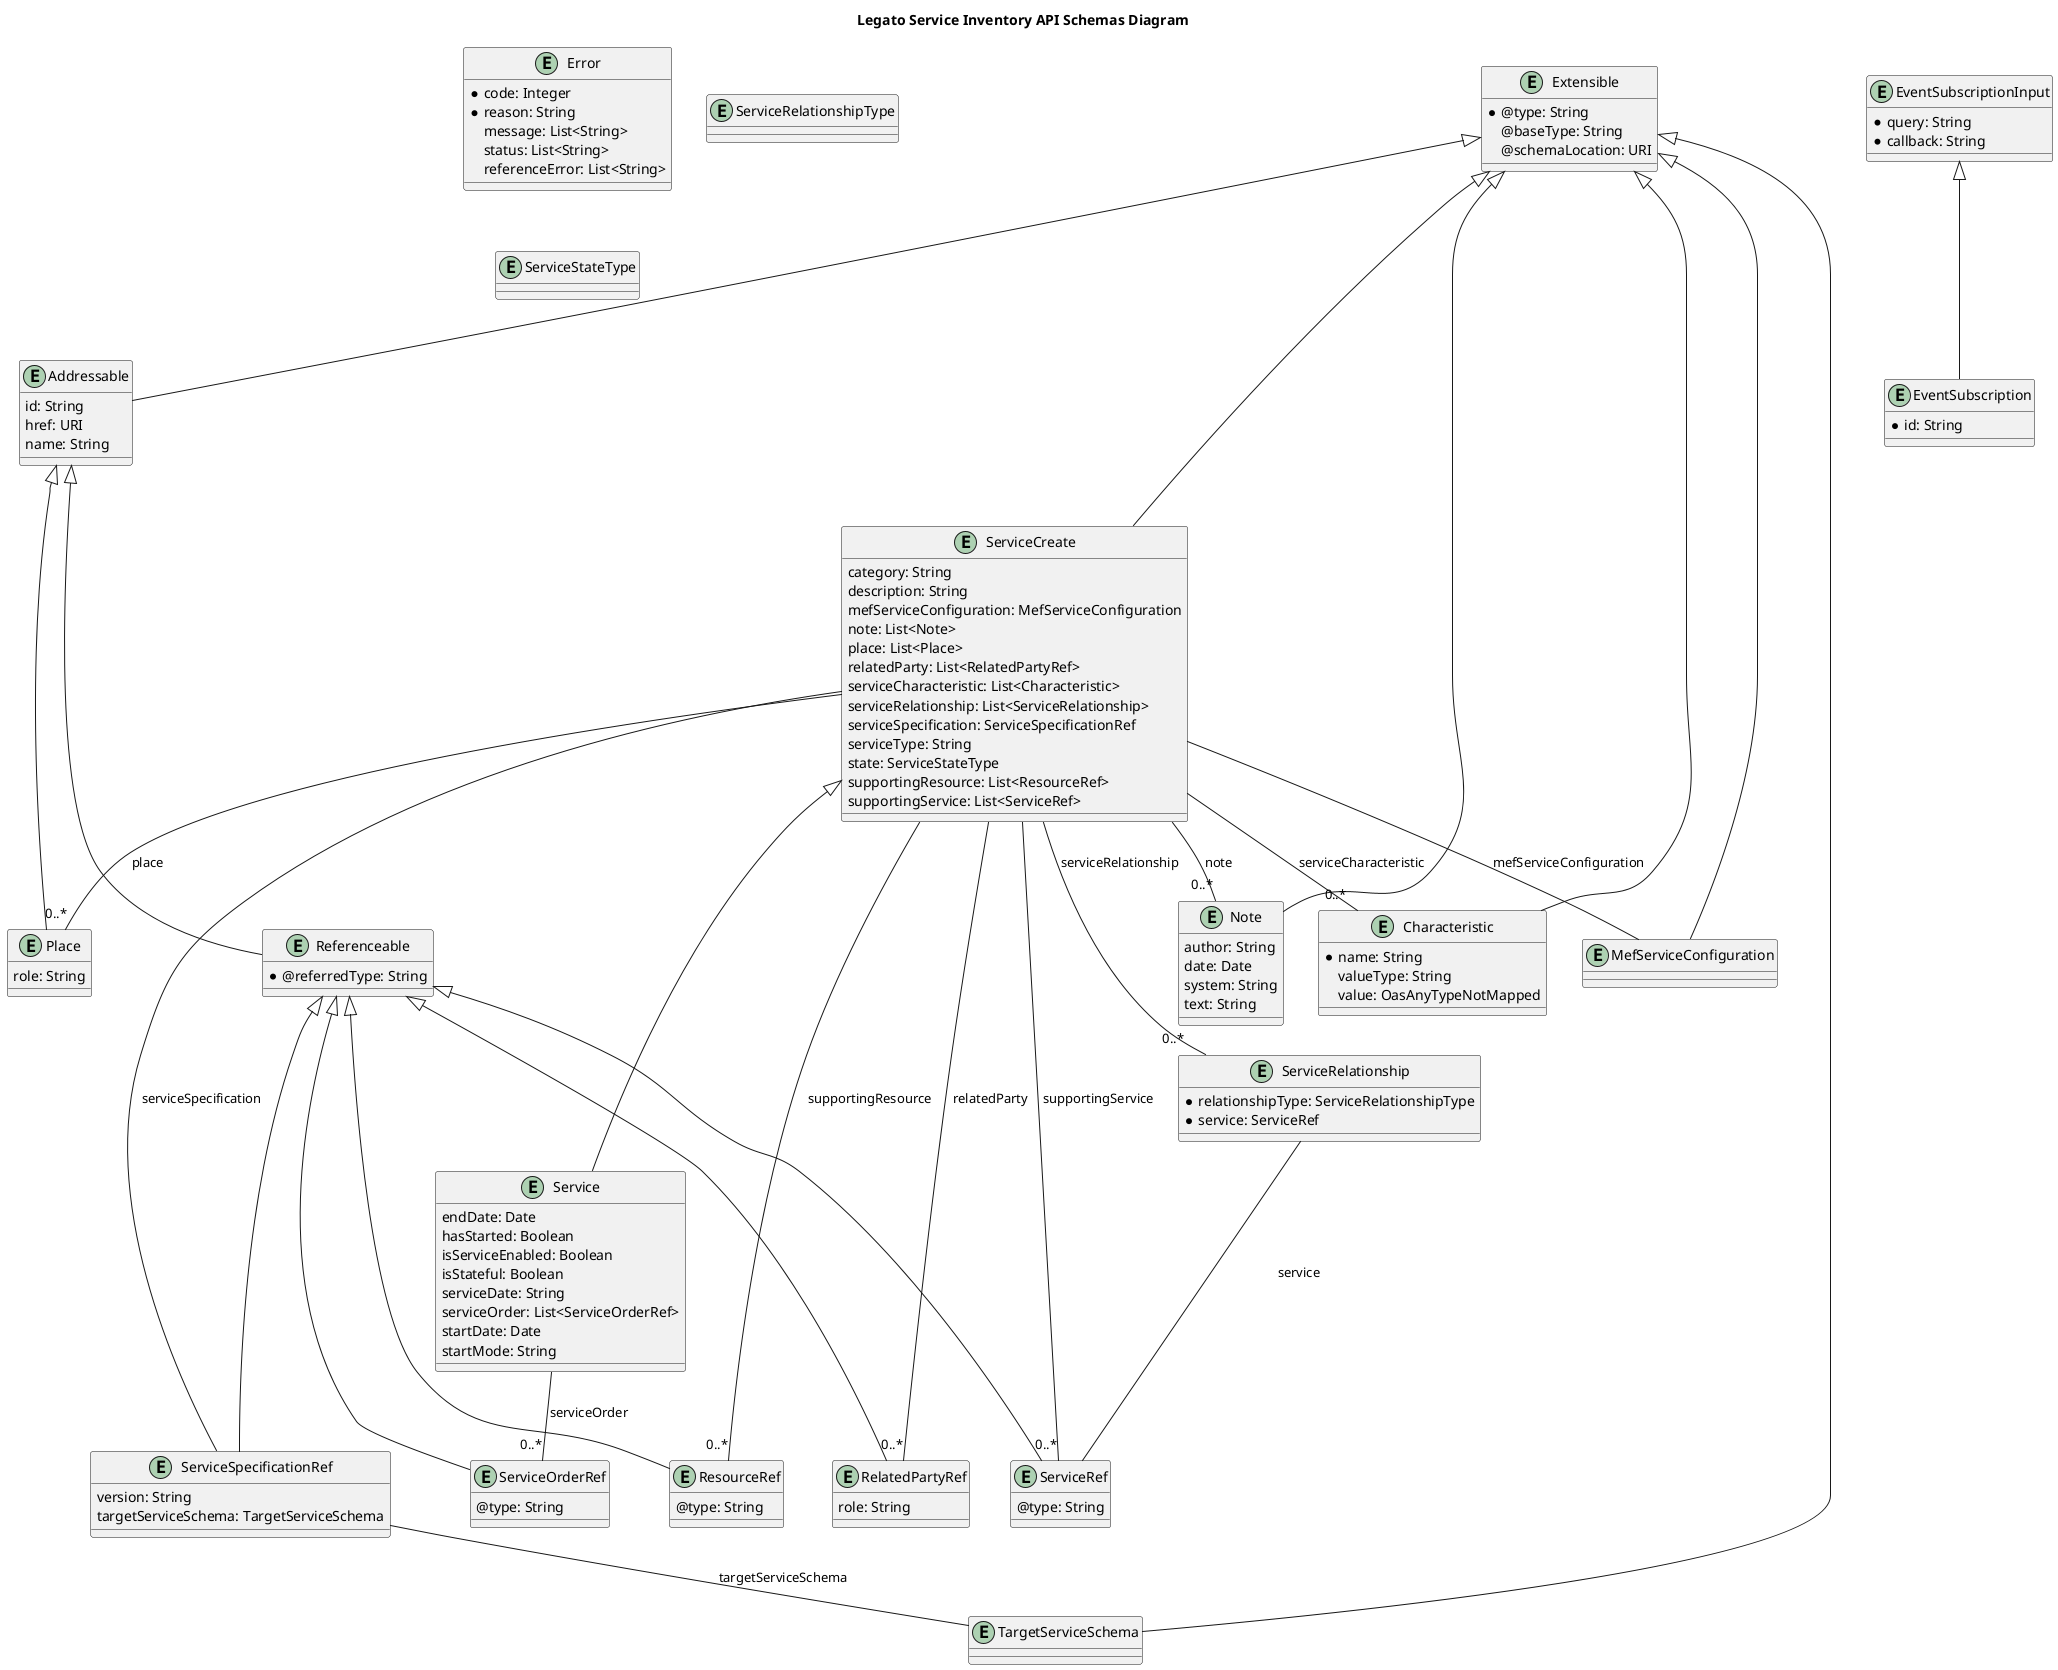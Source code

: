 @startuml

title Legato Service Inventory API Schemas Diagram

entity Addressable { 
    id: String
    href: URI
    name: String
}

entity Characteristic { 
    * name: String
    valueType: String
    value: OasAnyTypeNotMapped
}

entity Error { 
    * code: Integer
    * reason: String
    message: List<String>
    status: List<String>
    referenceError: List<String>
}

entity EventSubscription { 
    * id: String
}

entity EventSubscriptionInput { 
    * query: String
    * callback: String
}

entity Extensible { 
    * @type: String
    @baseType: String
    @schemaLocation: URI
}

entity MefServiceConfiguration { 
}

entity Note { 
    author: String
    date: Date
    system: String
    text: String
}

entity Place { 
    role: String
}

entity Referenceable { 
    * @referredType: String
}

entity RelatedPartyRef { 
    role: String
}

entity ResourceRef { 
    @type: String
}

entity Service { 
    endDate: Date
    hasStarted: Boolean
    isServiceEnabled: Boolean
    isStateful: Boolean
    serviceDate: String
    serviceOrder: List<ServiceOrderRef>
    startDate: Date
    startMode: String
}

entity ServiceCreate { 
    category: String
    description: String
    mefServiceConfiguration: MefServiceConfiguration
    note: List<Note>
    place: List<Place>
    relatedParty: List<RelatedPartyRef>
    serviceCharacteristic: List<Characteristic>
    serviceRelationship: List<ServiceRelationship>
    serviceSpecification: ServiceSpecificationRef
    serviceType: String
    state: ServiceStateType
    supportingResource: List<ResourceRef>
    supportingService: List<ServiceRef>
}

entity ServiceOrderRef { 
    @type: String
}

entity ServiceRef { 
    @type: String
}

entity ServiceRelationship { 
    * relationshipType: ServiceRelationshipType
    * service: ServiceRef
}

entity ServiceRelationshipType { 
}

entity ServiceSpecificationRef { 
    version: String
    targetServiceSchema: TargetServiceSchema
}

entity ServiceStateType { 
}

entity TargetServiceSchema { 
}

Extensible <|--- Addressable
Extensible <|--- Characteristic
EventSubscriptionInput <|--- EventSubscription
Extensible <|--- MefServiceConfiguration
Extensible <|--- Note
Addressable <|--- Place
Addressable <|--- Referenceable
Referenceable <|--- RelatedPartyRef
Referenceable <|--- ResourceRef
ServiceCreate <|--- Service
Extensible <|--- ServiceCreate
Referenceable <|--- ServiceOrderRef
Referenceable <|--- ServiceRef
Referenceable <|--- ServiceSpecificationRef
Extensible <|--- TargetServiceSchema

ServiceSpecificationRef -- TargetServiceSchema : targetServiceSchema
Service -- "0..*" ServiceOrderRef : serviceOrder
ServiceCreate -- MefServiceConfiguration : mefServiceConfiguration
ServiceCreate -- "0..*" Note : note
ServiceCreate -- "0..*" Place : place
ServiceCreate -- "0..*" RelatedPartyRef : relatedParty
ServiceCreate -- "0..*" Characteristic : serviceCharacteristic
ServiceCreate -- "0..*" ServiceRelationship : serviceRelationship
ServiceCreate -- ServiceSpecificationRef : serviceSpecification
ServiceCreate -- "0..*" ResourceRef : supportingResource
ServiceCreate -- "0..*" ServiceRef : supportingService
ServiceRelationship -- ServiceRef : service

@enduml